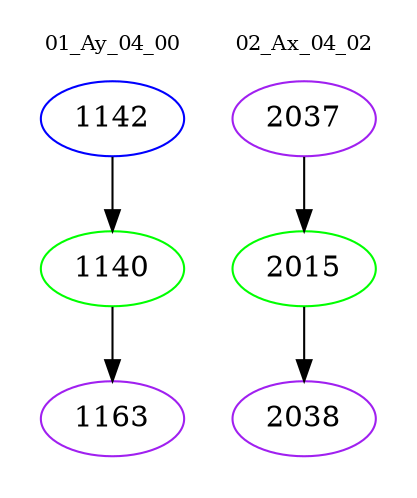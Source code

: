 digraph{
subgraph cluster_0 {
color = white
label = "01_Ay_04_00";
fontsize=10;
T0_1142 [label="1142", color="blue"]
T0_1142 -> T0_1140 [color="black"]
T0_1140 [label="1140", color="green"]
T0_1140 -> T0_1163 [color="black"]
T0_1163 [label="1163", color="purple"]
}
subgraph cluster_1 {
color = white
label = "02_Ax_04_02";
fontsize=10;
T1_2037 [label="2037", color="purple"]
T1_2037 -> T1_2015 [color="black"]
T1_2015 [label="2015", color="green"]
T1_2015 -> T1_2038 [color="black"]
T1_2038 [label="2038", color="purple"]
}
}
